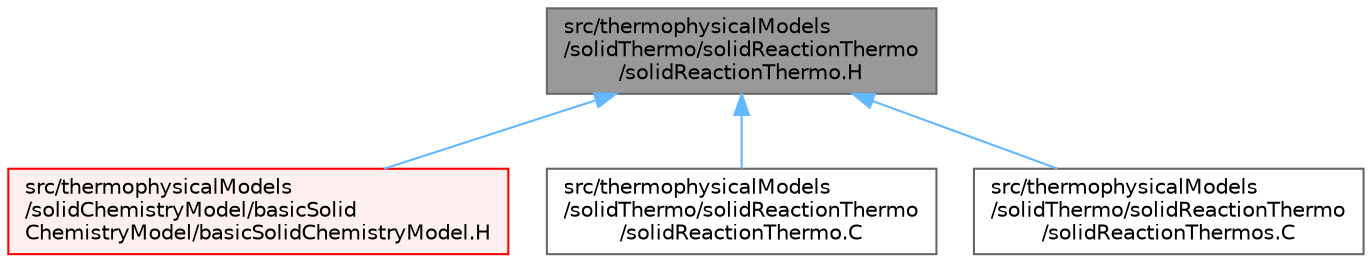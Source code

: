 digraph "src/thermophysicalModels/solidThermo/solidReactionThermo/solidReactionThermo.H"
{
 // LATEX_PDF_SIZE
  bgcolor="transparent";
  edge [fontname=Helvetica,fontsize=10,labelfontname=Helvetica,labelfontsize=10];
  node [fontname=Helvetica,fontsize=10,shape=box,height=0.2,width=0.4];
  Node1 [id="Node000001",label="src/thermophysicalModels\l/solidThermo/solidReactionThermo\l/solidReactionThermo.H",height=0.2,width=0.4,color="gray40", fillcolor="grey60", style="filled", fontcolor="black",tooltip=" "];
  Node1 -> Node2 [id="edge1_Node000001_Node000002",dir="back",color="steelblue1",style="solid",tooltip=" "];
  Node2 [id="Node000002",label="src/thermophysicalModels\l/solidChemistryModel/basicSolid\lChemistryModel/basicSolidChemistryModel.H",height=0.2,width=0.4,color="red", fillcolor="#FFF0F0", style="filled",URL="$basicSolidChemistryModel_8H.html",tooltip=" "];
  Node1 -> Node14 [id="edge2_Node000001_Node000014",dir="back",color="steelblue1",style="solid",tooltip=" "];
  Node14 [id="Node000014",label="src/thermophysicalModels\l/solidThermo/solidReactionThermo\l/solidReactionThermo.C",height=0.2,width=0.4,color="grey40", fillcolor="white", style="filled",URL="$solidReactionThermo_8C.html",tooltip=" "];
  Node1 -> Node15 [id="edge3_Node000001_Node000015",dir="back",color="steelblue1",style="solid",tooltip=" "];
  Node15 [id="Node000015",label="src/thermophysicalModels\l/solidThermo/solidReactionThermo\l/solidReactionThermos.C",height=0.2,width=0.4,color="grey40", fillcolor="white", style="filled",URL="$solidReactionThermos_8C.html",tooltip=" "];
}
